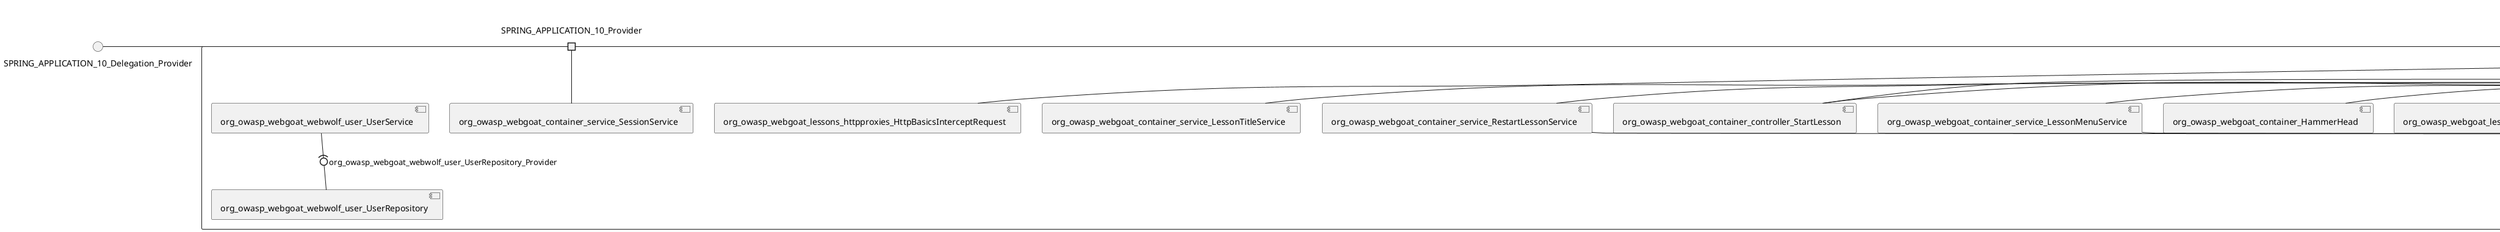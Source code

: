 @startuml
skinparam fixCircleLabelOverlapping true
skinparam componentStyle uml2
() SPRING_APPLICATION_10_Delegation_Provider
() SPRING_APPLICATION_11_Delegation_Provider
() SPRING_APPLICATION_12_Delegation_Provider
() SPRING_APPLICATION_13_Delegation_Provider
() SPRING_APPLICATION_14_Delegation_Provider
() SPRING_APPLICATION_15_Delegation_Provider
() SPRING_APPLICATION_16_Delegation_Provider
() SPRING_APPLICATION_2_Delegation_Provider
() SPRING_APPLICATION_3_Delegation_Provider
() SPRING_APPLICATION_4_Delegation_Provider
() SPRING_APPLICATION_5_Delegation_Provider
() SPRING_APPLICATION_6_Delegation_Provider
() SPRING_APPLICATION_7_Delegation_Provider
() SPRING_APPLICATION_8_Delegation_Provider
() SPRING_APPLICATION_9_Delegation_Provider
() SPRING_APPLICATION_BypassRestrictions_FieldRestrictions_POST_Delegation_Provider
() SPRING_APPLICATION_BypassRestrictions_frontendValidation_POST_Delegation_Provider
() SPRING_APPLICATION_ChromeDevTools_dummy_POST_Delegation_Provider
() SPRING_APPLICATION_ChromeDevTools_network_POST_Delegation_Provider
() SPRING_APPLICATION_CrossSiteScriptingStored_stored_xss_POST_Delegation_Provider
() SPRING_APPLICATION_CrossSiteScriptingStored_stored_xss_follow_up_POST_Delegation_Provider
() SPRING_APPLICATION_CrossSiteScripting_attack1_POST_Delegation_Provider
() SPRING_APPLICATION_CrossSiteScripting_attack3_POST_Delegation_Provider
() SPRING_APPLICATION_CrossSiteScripting_attack4_POST_Delegation_Provider
() SPRING_APPLICATION_CrossSiteScripting_attack5a_GET_Delegation_Provider
() SPRING_APPLICATION_CrossSiteScripting_attack6a_POST_Delegation_Provider
() SPRING_APPLICATION_CrossSiteScripting_dom_follow_up_POST_Delegation_Provider
() SPRING_APPLICATION_CrossSiteScripting_phone_home_xss_POST_Delegation_Provider
() SPRING_APPLICATION_CrossSiteScripting_quiz_GET_POST_Delegation_Provider
() SPRING_APPLICATION_Delegation_Provider
() SPRING_APPLICATION_GET_10_Delegation_Provider
() SPRING_APPLICATION_GET_11_Delegation_Provider
() SPRING_APPLICATION_GET_2_Delegation_Provider
() SPRING_APPLICATION_GET_3_Delegation_Provider
() SPRING_APPLICATION_GET_4_Delegation_Provider
() SPRING_APPLICATION_GET_5_Delegation_Provider
() SPRING_APPLICATION_GET_6_Delegation_Provider
() SPRING_APPLICATION_GET_7_Delegation_Provider
() SPRING_APPLICATION_GET_8_Delegation_Provider
() SPRING_APPLICATION_GET_9_Delegation_Provider
() SPRING_APPLICATION_GET_Delegation_Provider
() SPRING_APPLICATION_HtmlTampering_task_POST_Delegation_Provider
() SPRING_APPLICATION_HttpBasics_attack1_POST_Delegation_Provider
() SPRING_APPLICATION_HttpBasics_attack2_POST_Delegation_Provider
() SPRING_APPLICATION_IDOR_diff_attributes_POST_Delegation_Provider
() SPRING_APPLICATION_IDOR_login_POST_Delegation_Provider
() SPRING_APPLICATION_IDOR_profile_alt_path_POST_Delegation_Provider
() SPRING_APPLICATION_InsecureDeserialization_task_POST_Delegation_Provider
() SPRING_APPLICATION_InsecureLogin_Delegation_Provider
() SPRING_APPLICATION_JWT_decode_POST_Delegation_Provider
() SPRING_APPLICATION_JWT_jku_Delegation_Provider
() SPRING_APPLICATION_JWT_kid_Delegation_Provider
() SPRING_APPLICATION_JWT_quiz_GET_POST_Delegation_Provider
() SPRING_APPLICATION_JWT_refresh_Delegation_Provider
() SPRING_APPLICATION_JWT_secret_POST_Delegation_Provider
() SPRING_APPLICATION_JWT_votings_Delegation_Provider
() SPRING_APPLICATION_LogSpoofing_log_bleeding_POST_Delegation_Provider
() SPRING_APPLICATION_LogSpoofing_log_spoofing_POST_Delegation_Provider
() SPRING_APPLICATION_POST_10_Delegation_Provider
() SPRING_APPLICATION_POST_11_Delegation_Provider
() SPRING_APPLICATION_POST_12_Delegation_Provider
() SPRING_APPLICATION_POST_13_Delegation_Provider
() SPRING_APPLICATION_POST_14_Delegation_Provider
() SPRING_APPLICATION_POST_15_Delegation_Provider
() SPRING_APPLICATION_POST_16_Delegation_Provider
() SPRING_APPLICATION_POST_17_Delegation_Provider
() SPRING_APPLICATION_POST_18_Delegation_Provider
() SPRING_APPLICATION_POST_2_Delegation_Provider
() SPRING_APPLICATION_POST_3_Delegation_Provider
() SPRING_APPLICATION_POST_4_Delegation_Provider
() SPRING_APPLICATION_POST_5_Delegation_Provider
() SPRING_APPLICATION_POST_6_Delegation_Provider
() SPRING_APPLICATION_POST_7_Delegation_Provider
() SPRING_APPLICATION_POST_8_Delegation_Provider
() SPRING_APPLICATION_POST_9_Delegation_Provider
() SPRING_APPLICATION_POST_Delegation_Provider
() SPRING_APPLICATION_PUT_Delegation_Provider
() SPRING_APPLICATION_PasswordReset_ForgotPassword_create_password_reset_link_POST_Delegation_Provider
() SPRING_APPLICATION_PasswordReset_SecurityQuestions_POST_Delegation_Provider
() SPRING_APPLICATION_PasswordReset_reset_Delegation_Provider
() SPRING_APPLICATION_PasswordReset_simple_mail_reset_POST_Delegation_Provider
() SPRING_APPLICATION_PathTraversal_profile_picture_GET_Delegation_Provider
() SPRING_APPLICATION_PathTraversal_profile_picture_fix_GET_Delegation_Provider
() SPRING_APPLICATION_PathTraversal_profile_upload_POST_Delegation_Provider
() SPRING_APPLICATION_PathTraversal_profile_upload_fix_POST_Delegation_Provider
() SPRING_APPLICATION_PathTraversal_profile_upload_remove_user_input_POST_Delegation_Provider
() SPRING_APPLICATION_PathTraversal_random_POST_Delegation_Provider
() SPRING_APPLICATION_PathTraversal_random_picture_GET_Delegation_Provider
() SPRING_APPLICATION_PathTraversal_zip_slip_Delegation_Provider
() SPRING_APPLICATION_SSRF_task1_POST_Delegation_Provider
() SPRING_APPLICATION_SSRF_task2_POST_Delegation_Provider
() SPRING_APPLICATION_SecurePasswords_assignment_POST_Delegation_Provider
() SPRING_APPLICATION_SqlInjectionAdvanced_attack6a_POST_Delegation_Provider
() SPRING_APPLICATION_SqlInjectionAdvanced_attack6b_POST_Delegation_Provider
() SPRING_APPLICATION_SqlInjectionAdvanced_challenge_Login_POST_Delegation_Provider
() SPRING_APPLICATION_SqlInjectionAdvanced_challenge_PUT_Delegation_Provider
() SPRING_APPLICATION_SqlInjectionAdvanced_quiz_GET_POST_Delegation_Provider
() SPRING_APPLICATION_SqlInjectionMitigations_attack10a_POST_Delegation_Provider
() SPRING_APPLICATION_SqlInjectionMitigations_attack10b_POST_Delegation_Provider
() SPRING_APPLICATION_SqlInjectionMitigations_attack12a_POST_Delegation_Provider
() SPRING_APPLICATION_SqlInjectionMitigations_servers_GET_Delegation_Provider
() SPRING_APPLICATION_SqlInjection_assignment5a_POST_Delegation_Provider
() SPRING_APPLICATION_SqlInjection_assignment5b_POST_Delegation_Provider
() SPRING_APPLICATION_SqlInjection_attack10_POST_Delegation_Provider
() SPRING_APPLICATION_SqlInjection_attack2_POST_Delegation_Provider
() SPRING_APPLICATION_SqlInjection_attack3_POST_Delegation_Provider
() SPRING_APPLICATION_SqlInjection_attack4_POST_Delegation_Provider
() SPRING_APPLICATION_SqlInjection_attack5_POST_Delegation_Provider
() SPRING_APPLICATION_SqlInjection_attack8_POST_Delegation_Provider
() SPRING_APPLICATION_SqlInjection_attack9_POST_Delegation_Provider
() SPRING_APPLICATION_SqlOnlyInputValidationOnKeywords_attack_POST_Delegation_Provider
() SPRING_APPLICATION_SqlOnlyInputValidation_attack_POST_Delegation_Provider
() SPRING_APPLICATION_VulnerableComponents_attack1_POST_Delegation_Provider
() SPRING_APPLICATION_WebWolf_GET_Delegation_Provider
() SPRING_APPLICATION_WebWolf_landing_Delegation_Provider
() SPRING_APPLICATION_WebWolf_mail_Delegation_Provider
() SPRING_APPLICATION_challenge_1_POST_Delegation_Provider
() SPRING_APPLICATION_challenge_5_POST_Delegation_Provider
() SPRING_APPLICATION_challenge_7_Delegation_Provider
() SPRING_APPLICATION_challenge_8_Delegation_Provider
() SPRING_APPLICATION_challenge_logo_Delegation_Provider
() SPRING_APPLICATION_cia_quiz_GET_POST_Delegation_Provider
() SPRING_APPLICATION_clientSideFiltering_attack1_POST_Delegation_Provider
() SPRING_APPLICATION_clientSideFiltering_challenge_store_coupons_GET_Delegation_Provider
() SPRING_APPLICATION_clientSideFiltering_getItForFree_POST_Delegation_Provider
() SPRING_APPLICATION_clientSideFiltering_salaries_GET_Delegation_Provider
() SPRING_APPLICATION_crypto_encoding_basic_auth_POST_Delegation_Provider
() SPRING_APPLICATION_crypto_encoding_xor_POST_Delegation_Provider
() SPRING_APPLICATION_crypto_hashing_POST_Delegation_Provider
() SPRING_APPLICATION_crypto_secure_defaults_POST_Delegation_Provider
() SPRING_APPLICATION_crypto_signing_verify_POST_Delegation_Provider
() SPRING_APPLICATION_csrf_feedback_message_POST_Delegation_Provider
() SPRING_APPLICATION_csrf_review_POST_Delegation_Provider
() SPRING_APPLICATION_files_GET_Delegation_Provider
() SPRING_APPLICATION_fileupload_POST_Delegation_Provider
() SPRING_APPLICATION_jwt_Delegation_Provider
() SPRING_APPLICATION_landing_Delegation_Provider
() SPRING_APPLICATION_lesson_template_Delegation_Provider
() SPRING_APPLICATION_login_oauth_mvc_GET_Delegation_Provider
() SPRING_APPLICATION_mail_DELETE_GET_POST_Delegation_Provider
() SPRING_APPLICATION_register_mvc_POST_Delegation_Provider
() SPRING_APPLICATION_registration_GET_Delegation_Provider
() SPRING_APPLICATION_requests_GET_Delegation_Provider
() SPRING_APPLICATION_scoreboard_data_GET_Delegation_Provider
() SPRING_APPLICATION_server_directory_GET_Delegation_Provider
() SPRING_APPLICATION_service_debug_labels_mvc_Delegation_Provider
() SPRING_APPLICATION_service_lessonoverview_mvc_Delegation_Provider
() SPRING_APPLICATION_xxe_comments_GET_Delegation_Provider
rectangle System {
[org_owasp_webgoat_container_HammerHead] [[webgoat-webgoat.repository#_yoIWWieYEe-1oLAyRNp1sA]]
[org_owasp_webgoat_container_WebWolfRedirect] [[webgoat-webgoat.repository#_yoIWWieYEe-1oLAyRNp1sA]]
[org_owasp_webgoat_container_controller_StartLesson] [[webgoat-webgoat.repository#_yoIWWieYEe-1oLAyRNp1sA]]
[org_owasp_webgoat_container_controller_Welcome] [[webgoat-webgoat.repository#_yoIWWieYEe-1oLAyRNp1sA]]
[org_owasp_webgoat_container_i18n_PluginMessages_Provider] [[webgoat-webgoat.repository#_yoIWWieYEe-1oLAyRNp1sA]]
[org_owasp_webgoat_container_service_EnvironmentService] [[webgoat-webgoat.repository#_yoIWWieYEe-1oLAyRNp1sA]]
[org_owasp_webgoat_container_service_HintService] [[webgoat-webgoat.repository#_yoIWWieYEe-1oLAyRNp1sA]]
[org_owasp_webgoat_container_service_LabelDebugService] [[webgoat-webgoat.repository#_yoIWWieYEe-1oLAyRNp1sA]]
[org_owasp_webgoat_container_service_LabelService] [[webgoat-webgoat.repository#_yoIWWieYEe-1oLAyRNp1sA]]
[org_owasp_webgoat_container_service_LessonInfoService] [[webgoat-webgoat.repository#_yoIWWieYEe-1oLAyRNp1sA]]
[org_owasp_webgoat_container_service_LessonMenuService] [[webgoat-webgoat.repository#_yoIWWieYEe-1oLAyRNp1sA]]
[org_owasp_webgoat_container_service_LessonProgressService] [[webgoat-webgoat.repository#_yoIWWieYEe-1oLAyRNp1sA]]
[org_owasp_webgoat_container_service_LessonTitleService] [[webgoat-webgoat.repository#_yoIWWieYEe-1oLAyRNp1sA]]
[org_owasp_webgoat_container_service_ReportCardService] [[webgoat-webgoat.repository#_yoIWWieYEe-1oLAyRNp1sA]]
[org_owasp_webgoat_container_service_RestartLessonService] [[webgoat-webgoat.repository#_yoIWWieYEe-1oLAyRNp1sA]]
[org_owasp_webgoat_container_service_SessionService] [[webgoat-webgoat.repository#_yoIWWieYEe-1oLAyRNp1sA]]
[org_owasp_webgoat_container_session_UserSessionData_Provider] [[webgoat-webgoat.repository#_yoIWWieYEe-1oLAyRNp1sA]]
[org_owasp_webgoat_container_session_WebSession_Provider] [[webgoat-webgoat.repository#_yoIWWieYEe-1oLAyRNp1sA]]
[org_owasp_webgoat_container_users_RegistrationController] [[webgoat-webgoat.repository#_yoIWWieYEe-1oLAyRNp1sA]]
[org_owasp_webgoat_container_users_Scoreboard] [[webgoat-webgoat.repository#_yoIWWieYEe-1oLAyRNp1sA]]
[org_owasp_webgoat_container_users_UserRepository] [[webgoat-webgoat.repository#_yoIWWieYEe-1oLAyRNp1sA]]
[org_owasp_webgoat_container_users_UserService] [[webgoat-webgoat.repository#_yoIWWieYEe-1oLAyRNp1sA]]
[org_owasp_webgoat_container_users_UserTrackerRepository] [[webgoat-webgoat.repository#_yoIWWieYEe-1oLAyRNp1sA]]
[org_owasp_webgoat_lessons_authbypass_VerifyAccount] [[webgoat-webgoat.repository#_yoIWWieYEe-1oLAyRNp1sA]]
[org_owasp_webgoat_lessons_bypassrestrictions_BypassRestrictionsFieldRestrictions] [[webgoat-webgoat.repository#_yoIWWieYEe-1oLAyRNp1sA]]
[org_owasp_webgoat_lessons_bypassrestrictions_BypassRestrictionsFrontendValidation] [[webgoat-webgoat.repository#_yoIWWieYEe-1oLAyRNp1sA]]
[org_owasp_webgoat_lessons_challenges_FlagController] [[webgoat-webgoat.repository#_yoIWWieYEe-1oLAyRNp1sA]]
[org_owasp_webgoat_lessons_challenges_challenge1_Assignment1] [[webgoat-webgoat.repository#_yoIWWieYEe-1oLAyRNp1sA]]
[org_owasp_webgoat_lessons_challenges_challenge1_ImageServlet] [[webgoat-webgoat.repository#_yoIWWieYEe-1oLAyRNp1sA]]
[org_owasp_webgoat_lessons_challenges_challenge5_Assignment5] [[webgoat-webgoat.repository#_yoIWWieYEe-1oLAyRNp1sA]]
[org_owasp_webgoat_lessons_challenges_challenge7_Assignment7] [[webgoat-webgoat.repository#_yoIWWieYEe-1oLAyRNp1sA]]
[org_owasp_webgoat_lessons_challenges_challenge8_Assignment8] [[webgoat-webgoat.repository#_yoIWWieYEe-1oLAyRNp1sA]]
[org_owasp_webgoat_lessons_chromedevtools_NetworkDummy] [[webgoat-webgoat.repository#_yoIWWieYEe-1oLAyRNp1sA]]
[org_owasp_webgoat_lessons_chromedevtools_NetworkLesson] [[webgoat-webgoat.repository#_yoIWWieYEe-1oLAyRNp1sA]]
[org_owasp_webgoat_lessons_cia_CIAQuiz] [[webgoat-webgoat.repository#_yoIWWieYEe-1oLAyRNp1sA]]
[org_owasp_webgoat_lessons_clientsidefiltering_ClientSideFilteringAssignment] [[webgoat-webgoat.repository#_yoIWWieYEe-1oLAyRNp1sA]]
[org_owasp_webgoat_lessons_clientsidefiltering_ClientSideFilteringFreeAssignment] [[webgoat-webgoat.repository#_yoIWWieYEe-1oLAyRNp1sA]]
[org_owasp_webgoat_lessons_clientsidefiltering_Salaries] [[webgoat-webgoat.repository#_yoIWWieYEe-1oLAyRNp1sA]]
[org_owasp_webgoat_lessons_clientsidefiltering_ShopEndpoint] [[webgoat-webgoat.repository#_yoIWWieYEe-1oLAyRNp1sA]]
[org_owasp_webgoat_lessons_cryptography_EncodingAssignment] [[webgoat-webgoat.repository#_yoIWWieYEe-1oLAyRNp1sA]]
[org_owasp_webgoat_lessons_cryptography_HashingAssignment] [[webgoat-webgoat.repository#_yoIWWieYEe-1oLAyRNp1sA]]
[org_owasp_webgoat_lessons_cryptography_SecureDefaultsAssignment] [[webgoat-webgoat.repository#_yoIWWieYEe-1oLAyRNp1sA]]
[org_owasp_webgoat_lessons_cryptography_SigningAssignment] [[webgoat-webgoat.repository#_yoIWWieYEe-1oLAyRNp1sA]]
[org_owasp_webgoat_lessons_cryptography_XOREncodingAssignment] [[webgoat-webgoat.repository#_yoIWWieYEe-1oLAyRNp1sA]]
[org_owasp_webgoat_lessons_csrf_CSRFConfirmFlag1] [[webgoat-webgoat.repository#_yoIWWieYEe-1oLAyRNp1sA]]
[org_owasp_webgoat_lessons_csrf_CSRFFeedback] [[webgoat-webgoat.repository#_yoIWWieYEe-1oLAyRNp1sA]]
[org_owasp_webgoat_lessons_csrf_CSRFGetFlag] [[webgoat-webgoat.repository#_yoIWWieYEe-1oLAyRNp1sA]]
[org_owasp_webgoat_lessons_csrf_CSRFLogin] [[webgoat-webgoat.repository#_yoIWWieYEe-1oLAyRNp1sA]]
[org_owasp_webgoat_lessons_csrf_ForgedReviews] [[webgoat-webgoat.repository#_yoIWWieYEe-1oLAyRNp1sA]]
[org_owasp_webgoat_lessons_csrf_ObjectMapper_Provider] [[webgoat-webgoat.repository#_yoIWWieYEe-1oLAyRNp1sA]]
[org_owasp_webgoat_lessons_deserialization_InsecureDeserializationTask] [[webgoat-webgoat.repository#_yoIWWieYEe-1oLAyRNp1sA]]
[org_owasp_webgoat_lessons_hijacksession_HijackSessionAssignment] [[webgoat-webgoat.repository#_yoIWWieYEe-1oLAyRNp1sA]]
[org_owasp_webgoat_lessons_hijacksession_cas_HijackSessionAuthenticationProvider] [[webgoat-webgoat.repository#_yoIWWieYEe-1oLAyRNp1sA]]
[org_owasp_webgoat_lessons_htmltampering_HtmlTamperingTask] [[webgoat-webgoat.repository#_yoIWWieYEe-1oLAyRNp1sA]]
[org_owasp_webgoat_lessons_httpbasics_HttpBasicsLesson] [[webgoat-webgoat.repository#_yoIWWieYEe-1oLAyRNp1sA]]
[org_owasp_webgoat_lessons_httpbasics_HttpBasicsQuiz] [[webgoat-webgoat.repository#_yoIWWieYEe-1oLAyRNp1sA]]
[org_owasp_webgoat_lessons_httpproxies_HttpBasicsInterceptRequest] [[webgoat-webgoat.repository#_yoIWWieYEe-1oLAyRNp1sA]]
[org_owasp_webgoat_lessons_idor_IDORDiffAttributes] [[webgoat-webgoat.repository#_yoIWWieYEe-1oLAyRNp1sA]]
[org_owasp_webgoat_lessons_idor_IDOREditOtherProfile] [[webgoat-webgoat.repository#_yoIWWieYEe-1oLAyRNp1sA]]
[org_owasp_webgoat_lessons_idor_IDORLogin] [[webgoat-webgoat.repository#_yoIWWieYEe-1oLAyRNp1sA]]
[org_owasp_webgoat_lessons_idor_IDORViewOtherProfile] [[webgoat-webgoat.repository#_yoIWWieYEe-1oLAyRNp1sA]]
[org_owasp_webgoat_lessons_idor_IDORViewOwnProfile] [[webgoat-webgoat.repository#_yoIWWieYEe-1oLAyRNp1sA]]
[org_owasp_webgoat_lessons_idor_IDORViewOwnProfileAltUrl] [[webgoat-webgoat.repository#_yoIWWieYEe-1oLAyRNp1sA]]
[org_owasp_webgoat_lessons_insecurelogin_InsecureLoginTask] [[webgoat-webgoat.repository#_yoIWWieYEe-1oLAyRNp1sA]]
[org_owasp_webgoat_lessons_jwt_JWTDecodeEndpoint] [[webgoat-webgoat.repository#_yoIWWieYEe-1oLAyRNp1sA]]
[org_owasp_webgoat_lessons_jwt_JWTQuiz] [[webgoat-webgoat.repository#_yoIWWieYEe-1oLAyRNp1sA]]
[org_owasp_webgoat_lessons_jwt_JWTRefreshEndpoint] [[webgoat-webgoat.repository#_yoIWWieYEe-1oLAyRNp1sA]]
[org_owasp_webgoat_lessons_jwt_JWTSecretKeyEndpoint] [[webgoat-webgoat.repository#_yoIWWieYEe-1oLAyRNp1sA]]
[org_owasp_webgoat_lessons_jwt_JWTVotesEndpoint] [[webgoat-webgoat.repository#_yoIWWieYEe-1oLAyRNp1sA]]
[org_owasp_webgoat_lessons_jwt_claimmisuse_JWTHeaderJKUEndpoint] [[webgoat-webgoat.repository#_yoIWWieYEe-1oLAyRNp1sA]]
[org_owasp_webgoat_lessons_jwt_claimmisuse_JWTHeaderKIDEndpoint] [[webgoat-webgoat.repository#_yoIWWieYEe-1oLAyRNp1sA]]
[org_owasp_webgoat_lessons_lessontemplate_SampleAttack] [[webgoat-webgoat.repository#_yoIWWieYEe-1oLAyRNp1sA]]
[org_owasp_webgoat_lessons_logging_LogBleedingTask] [[webgoat-webgoat.repository#_yoIWWieYEe-1oLAyRNp1sA]]
[org_owasp_webgoat_lessons_logging_LogSpoofingTask] [[webgoat-webgoat.repository#_yoIWWieYEe-1oLAyRNp1sA]]
[org_owasp_webgoat_lessons_missingac_MissingFunctionACHiddenMenus] [[webgoat-webgoat.repository#_yoIWWieYEe-1oLAyRNp1sA]]
[org_owasp_webgoat_lessons_missingac_MissingFunctionACUsers] [[webgoat-webgoat.repository#_yoIWWieYEe-1oLAyRNp1sA]]
[org_owasp_webgoat_lessons_missingac_MissingFunctionACYourHash] [[webgoat-webgoat.repository#_yoIWWieYEe-1oLAyRNp1sA]]
[org_owasp_webgoat_lessons_missingac_MissingFunctionACYourHashAdmin] [[webgoat-webgoat.repository#_yoIWWieYEe-1oLAyRNp1sA]]
[org_owasp_webgoat_lessons_passwordreset_QuestionsAssignment] [[webgoat-webgoat.repository#_yoIWWieYEe-1oLAyRNp1sA]]
[org_owasp_webgoat_lessons_passwordreset_ResetLinkAssignment] [[webgoat-webgoat.repository#_yoIWWieYEe-1oLAyRNp1sA]]
[org_owasp_webgoat_lessons_passwordreset_ResetLinkAssignmentForgotPassword] [[webgoat-webgoat.repository#_yoIWWieYEe-1oLAyRNp1sA]]
[org_owasp_webgoat_lessons_passwordreset_SecurityQuestionAssignment] [[webgoat-webgoat.repository#_yoIWWieYEe-1oLAyRNp1sA]]
[org_owasp_webgoat_lessons_passwordreset_SimpleMailAssignment] [[webgoat-webgoat.repository#_yoIWWieYEe-1oLAyRNp1sA]]
[org_owasp_webgoat_lessons_passwordreset_TriedQuestions] [[webgoat-webgoat.repository#_yoIWWieYEe-1oLAyRNp1sA]]
[org_owasp_webgoat_lessons_pathtraversal_ProfileUpload] [[webgoat-webgoat.repository#_yoIWWieYEe-1oLAyRNp1sA]]
[org_owasp_webgoat_lessons_pathtraversal_ProfileUploadFix] [[webgoat-webgoat.repository#_yoIWWieYEe-1oLAyRNp1sA]]
[org_owasp_webgoat_lessons_pathtraversal_ProfileUploadRemoveUserInput] [[webgoat-webgoat.repository#_yoIWWieYEe-1oLAyRNp1sA]]
[org_owasp_webgoat_lessons_pathtraversal_ProfileUploadRetrieval] [[webgoat-webgoat.repository#_yoIWWieYEe-1oLAyRNp1sA]]
[org_owasp_webgoat_lessons_pathtraversal_ProfileZipSlip] [[webgoat-webgoat.repository#_yoIWWieYEe-1oLAyRNp1sA]]
[org_owasp_webgoat_lessons_securepasswords_SecurePasswordsAssignment] [[webgoat-webgoat.repository#_yoIWWieYEe-1oLAyRNp1sA]]
[org_owasp_webgoat_lessons_spoofcookie_SpoofCookieAssignment] [[webgoat-webgoat.repository#_yoIWWieYEe-1oLAyRNp1sA]]
[org_owasp_webgoat_lessons_sqlinjection_advanced_SqlInjectionChallenge] [[webgoat-webgoat.repository#_yoIWWieYEe-1oLAyRNp1sA]]
[org_owasp_webgoat_lessons_sqlinjection_advanced_SqlInjectionChallengeLogin] [[webgoat-webgoat.repository#_yoIWWieYEe-1oLAyRNp1sA]]
[org_owasp_webgoat_lessons_sqlinjection_advanced_SqlInjectionLesson6a] [[webgoat-webgoat.repository#_yoIWWieYEe-1oLAyRNp1sA]]
[org_owasp_webgoat_lessons_sqlinjection_advanced_SqlInjectionLesson6b] [[webgoat-webgoat.repository#_yoIWWieYEe-1oLAyRNp1sA]]
[org_owasp_webgoat_lessons_sqlinjection_advanced_SqlInjectionQuiz] [[webgoat-webgoat.repository#_yoIWWieYEe-1oLAyRNp1sA]]
[org_owasp_webgoat_lessons_sqlinjection_introduction_SqlInjectionLesson10] [[webgoat-webgoat.repository#_yoIWWieYEe-1oLAyRNp1sA]]
[org_owasp_webgoat_lessons_sqlinjection_introduction_SqlInjectionLesson2] [[webgoat-webgoat.repository#_yoIWWieYEe-1oLAyRNp1sA]]
[org_owasp_webgoat_lessons_sqlinjection_introduction_SqlInjectionLesson3] [[webgoat-webgoat.repository#_yoIWWieYEe-1oLAyRNp1sA]]
[org_owasp_webgoat_lessons_sqlinjection_introduction_SqlInjectionLesson4] [[webgoat-webgoat.repository#_yoIWWieYEe-1oLAyRNp1sA]]
[org_owasp_webgoat_lessons_sqlinjection_introduction_SqlInjectionLesson5] [[webgoat-webgoat.repository#_yoIWWieYEe-1oLAyRNp1sA]]
[org_owasp_webgoat_lessons_sqlinjection_introduction_SqlInjectionLesson5a] [[webgoat-webgoat.repository#_yoIWWieYEe-1oLAyRNp1sA]]
[org_owasp_webgoat_lessons_sqlinjection_introduction_SqlInjectionLesson5b] [[webgoat-webgoat.repository#_yoIWWieYEe-1oLAyRNp1sA]]
[org_owasp_webgoat_lessons_sqlinjection_introduction_SqlInjectionLesson8] [[webgoat-webgoat.repository#_yoIWWieYEe-1oLAyRNp1sA]]
[org_owasp_webgoat_lessons_sqlinjection_introduction_SqlInjectionLesson9] [[webgoat-webgoat.repository#_yoIWWieYEe-1oLAyRNp1sA]]
[org_owasp_webgoat_lessons_sqlinjection_mitigation_Servers] [[webgoat-webgoat.repository#_yoIWWieYEe-1oLAyRNp1sA]]
[org_owasp_webgoat_lessons_sqlinjection_mitigation_SqlInjectionLesson10a] [[webgoat-webgoat.repository#_yoIWWieYEe-1oLAyRNp1sA]]
[org_owasp_webgoat_lessons_sqlinjection_mitigation_SqlInjectionLesson10b] [[webgoat-webgoat.repository#_yoIWWieYEe-1oLAyRNp1sA]]
[org_owasp_webgoat_lessons_sqlinjection_mitigation_SqlInjectionLesson13] [[webgoat-webgoat.repository#_yoIWWieYEe-1oLAyRNp1sA]]
[org_owasp_webgoat_lessons_sqlinjection_mitigation_SqlOnlyInputValidation] [[webgoat-webgoat.repository#_yoIWWieYEe-1oLAyRNp1sA]]
[org_owasp_webgoat_lessons_sqlinjection_mitigation_SqlOnlyInputValidationOnKeywords] [[webgoat-webgoat.repository#_yoIWWieYEe-1oLAyRNp1sA]]
[org_owasp_webgoat_lessons_ssrf_SSRFTask1] [[webgoat-webgoat.repository#_yoIWWieYEe-1oLAyRNp1sA]]
[org_owasp_webgoat_lessons_ssrf_SSRFTask2] [[webgoat-webgoat.repository#_yoIWWieYEe-1oLAyRNp1sA]]
[org_owasp_webgoat_lessons_vulnerablecomponents_VulnerableComponentsLesson] [[webgoat-webgoat.repository#_yoIWWieYEe-1oLAyRNp1sA]]
[org_owasp_webgoat_lessons_webwolfintroduction_LandingAssignment] [[webgoat-webgoat.repository#_yoIWWieYEe-1oLAyRNp1sA]]
[org_owasp_webgoat_lessons_webwolfintroduction_MailAssignment] [[webgoat-webgoat.repository#_yoIWWieYEe-1oLAyRNp1sA]]
[org_owasp_webgoat_lessons_xss_CrossSiteScriptingLesson1] [[webgoat-webgoat.repository#_yoIWWieYEe-1oLAyRNp1sA]]
[org_owasp_webgoat_lessons_xss_CrossSiteScriptingLesson3] [[webgoat-webgoat.repository#_yoIWWieYEe-1oLAyRNp1sA]]
[org_owasp_webgoat_lessons_xss_CrossSiteScriptingLesson4] [[webgoat-webgoat.repository#_yoIWWieYEe-1oLAyRNp1sA]]
[org_owasp_webgoat_lessons_xss_CrossSiteScriptingLesson5a] [[webgoat-webgoat.repository#_yoIWWieYEe-1oLAyRNp1sA]]
[org_owasp_webgoat_lessons_xss_CrossSiteScriptingLesson6a] [[webgoat-webgoat.repository#_yoIWWieYEe-1oLAyRNp1sA]]
[org_owasp_webgoat_lessons_xss_CrossSiteScriptingQuiz] [[webgoat-webgoat.repository#_yoIWWieYEe-1oLAyRNp1sA]]
[org_owasp_webgoat_lessons_xss_DOMCrossSiteScripting] [[webgoat-webgoat.repository#_yoIWWieYEe-1oLAyRNp1sA]]
[org_owasp_webgoat_lessons_xss_DOMCrossSiteScriptingVerifier] [[webgoat-webgoat.repository#_yoIWWieYEe-1oLAyRNp1sA]]
[org_owasp_webgoat_lessons_xss_stored_StoredCrossSiteScriptingVerifier] [[webgoat-webgoat.repository#_yoIWWieYEe-1oLAyRNp1sA]]
[org_owasp_webgoat_lessons_xss_stored_StoredXssComments] [[webgoat-webgoat.repository#_yoIWWieYEe-1oLAyRNp1sA]]
[org_owasp_webgoat_lessons_xxe_BlindSendFileAssignment] [[webgoat-webgoat.repository#_yoIWWieYEe-1oLAyRNp1sA]]
[org_owasp_webgoat_lessons_xxe_CommentsCache] [[webgoat-webgoat.repository#_yoIWWieYEe-1oLAyRNp1sA]]
[org_owasp_webgoat_lessons_xxe_CommentsEndpoint] [[webgoat-webgoat.repository#_yoIWWieYEe-1oLAyRNp1sA]]
[org_owasp_webgoat_lessons_xxe_ContentTypeAssignment] [[webgoat-webgoat.repository#_yoIWWieYEe-1oLAyRNp1sA]]
[org_owasp_webgoat_lessons_xxe_SimpleXXE] [[webgoat-webgoat.repository#_yoIWWieYEe-1oLAyRNp1sA]]
[org_owasp_webgoat_webwolf_FileServer] [[webgoat-webgoat.repository#_yoIWWieYEe-1oLAyRNp1sA]]
[org_owasp_webgoat_webwolf_jwt_JWTController] [[webgoat-webgoat.repository#_yoIWWieYEe-1oLAyRNp1sA]]
[org_owasp_webgoat_webwolf_mailbox_MailboxController] [[webgoat-webgoat.repository#_yoIWWieYEe-1oLAyRNp1sA]]
[org_owasp_webgoat_webwolf_mailbox_MailboxRepository] [[webgoat-webgoat.repository#_yoIWWieYEe-1oLAyRNp1sA]]
[org_owasp_webgoat_webwolf_requests_LandingPage] [[webgoat-webgoat.repository#_yoIWWieYEe-1oLAyRNp1sA]]
[org_owasp_webgoat_webwolf_requests_Requests] [[webgoat-webgoat.repository#_yoIWWieYEe-1oLAyRNp1sA]]
[org_owasp_webgoat_webwolf_user_UserRepository] [[webgoat-webgoat.repository#_yoIWWieYEe-1oLAyRNp1sA]]
[org_owasp_webgoat_webwolf_user_UserService] [[webgoat-webgoat.repository#_yoIWWieYEe-1oLAyRNp1sA]]
port SPRING_APPLICATION_10_Provider
SPRING_APPLICATION_10_Delegation_Provider - SPRING_APPLICATION_10_Provider
SPRING_APPLICATION_10_Provider - [org_owasp_webgoat_container_service_SessionService]
port SPRING_APPLICATION_11_Provider
SPRING_APPLICATION_11_Delegation_Provider - SPRING_APPLICATION_11_Provider
SPRING_APPLICATION_11_Provider - [org_owasp_webgoat_lessons_xxe_SimpleXXE]
port SPRING_APPLICATION_12_Provider
SPRING_APPLICATION_12_Delegation_Provider - SPRING_APPLICATION_12_Provider
SPRING_APPLICATION_12_Provider - [org_owasp_webgoat_container_controller_StartLesson]
port SPRING_APPLICATION_13_Provider
SPRING_APPLICATION_13_Delegation_Provider - SPRING_APPLICATION_13_Provider
SPRING_APPLICATION_13_Provider - [org_owasp_webgoat_lessons_jwt_JWTSecretKeyEndpoint]
port SPRING_APPLICATION_14_Provider
SPRING_APPLICATION_14_Delegation_Provider - SPRING_APPLICATION_14_Provider
SPRING_APPLICATION_14_Provider - [org_owasp_webgoat_lessons_cryptography_HashingAssignment]
port SPRING_APPLICATION_15_Provider
SPRING_APPLICATION_15_Delegation_Provider - SPRING_APPLICATION_15_Provider
SPRING_APPLICATION_15_Provider - [org_owasp_webgoat_lessons_httpproxies_HttpBasicsInterceptRequest]
port SPRING_APPLICATION_16_Provider
SPRING_APPLICATION_16_Delegation_Provider - SPRING_APPLICATION_16_Provider
SPRING_APPLICATION_16_Provider - [org_owasp_webgoat_container_service_LessonTitleService]
port SPRING_APPLICATION_2_Provider
SPRING_APPLICATION_2_Delegation_Provider - SPRING_APPLICATION_2_Provider
SPRING_APPLICATION_2_Provider - [org_owasp_webgoat_container_service_RestartLessonService]
port SPRING_APPLICATION_3_Provider
SPRING_APPLICATION_3_Delegation_Provider - SPRING_APPLICATION_3_Provider
SPRING_APPLICATION_3_Provider - [org_owasp_webgoat_container_service_LessonMenuService]
port SPRING_APPLICATION_4_Provider
SPRING_APPLICATION_4_Delegation_Provider - SPRING_APPLICATION_4_Provider
SPRING_APPLICATION_4_Provider - [org_owasp_webgoat_container_service_LabelDebugService]
port SPRING_APPLICATION_5_Provider
SPRING_APPLICATION_5_Delegation_Provider - SPRING_APPLICATION_5_Provider
SPRING_APPLICATION_5_Provider - [org_owasp_webgoat_container_HammerHead]
port SPRING_APPLICATION_6_Provider
SPRING_APPLICATION_6_Delegation_Provider - SPRING_APPLICATION_6_Provider
SPRING_APPLICATION_6_Provider - [org_owasp_webgoat_lessons_cryptography_SigningAssignment]
port SPRING_APPLICATION_7_Provider
SPRING_APPLICATION_7_Delegation_Provider - SPRING_APPLICATION_7_Provider
SPRING_APPLICATION_7_Provider - [org_owasp_webgoat_lessons_cryptography_HashingAssignment]
port SPRING_APPLICATION_8_Provider
SPRING_APPLICATION_8_Delegation_Provider - SPRING_APPLICATION_8_Provider
SPRING_APPLICATION_8_Provider - [org_owasp_webgoat_container_controller_StartLesson]
port SPRING_APPLICATION_9_Provider
SPRING_APPLICATION_9_Delegation_Provider - SPRING_APPLICATION_9_Provider
SPRING_APPLICATION_9_Provider - [org_owasp_webgoat_webwolf_FileServer]
port SPRING_APPLICATION_BypassRestrictions_FieldRestrictions_POST_Provider
SPRING_APPLICATION_BypassRestrictions_FieldRestrictions_POST_Delegation_Provider - SPRING_APPLICATION_BypassRestrictions_FieldRestrictions_POST_Provider
SPRING_APPLICATION_BypassRestrictions_FieldRestrictions_POST_Provider - [org_owasp_webgoat_lessons_bypassrestrictions_BypassRestrictionsFieldRestrictions]
port SPRING_APPLICATION_BypassRestrictions_frontendValidation_POST_Provider
SPRING_APPLICATION_BypassRestrictions_frontendValidation_POST_Delegation_Provider - SPRING_APPLICATION_BypassRestrictions_frontendValidation_POST_Provider
SPRING_APPLICATION_BypassRestrictions_frontendValidation_POST_Provider - [org_owasp_webgoat_lessons_bypassrestrictions_BypassRestrictionsFrontendValidation]
port SPRING_APPLICATION_ChromeDevTools_dummy_POST_Provider
SPRING_APPLICATION_ChromeDevTools_dummy_POST_Delegation_Provider - SPRING_APPLICATION_ChromeDevTools_dummy_POST_Provider
SPRING_APPLICATION_ChromeDevTools_dummy_POST_Provider - [org_owasp_webgoat_lessons_chromedevtools_NetworkDummy]
port SPRING_APPLICATION_ChromeDevTools_network_POST_Provider
SPRING_APPLICATION_ChromeDevTools_network_POST_Delegation_Provider - SPRING_APPLICATION_ChromeDevTools_network_POST_Provider
SPRING_APPLICATION_ChromeDevTools_network_POST_Provider - [org_owasp_webgoat_lessons_chromedevtools_NetworkLesson]
port SPRING_APPLICATION_CrossSiteScriptingStored_stored_xss_POST_Provider
SPRING_APPLICATION_CrossSiteScriptingStored_stored_xss_POST_Delegation_Provider - SPRING_APPLICATION_CrossSiteScriptingStored_stored_xss_POST_Provider
SPRING_APPLICATION_CrossSiteScriptingStored_stored_xss_POST_Provider - [org_owasp_webgoat_lessons_xss_stored_StoredXssComments]
port SPRING_APPLICATION_CrossSiteScriptingStored_stored_xss_follow_up_POST_Provider
SPRING_APPLICATION_CrossSiteScriptingStored_stored_xss_follow_up_POST_Delegation_Provider - SPRING_APPLICATION_CrossSiteScriptingStored_stored_xss_follow_up_POST_Provider
SPRING_APPLICATION_CrossSiteScriptingStored_stored_xss_follow_up_POST_Provider - [org_owasp_webgoat_lessons_xss_stored_StoredCrossSiteScriptingVerifier]
port SPRING_APPLICATION_CrossSiteScripting_attack1_POST_Provider
SPRING_APPLICATION_CrossSiteScripting_attack1_POST_Delegation_Provider - SPRING_APPLICATION_CrossSiteScripting_attack1_POST_Provider
SPRING_APPLICATION_CrossSiteScripting_attack1_POST_Provider - [org_owasp_webgoat_lessons_xss_CrossSiteScriptingLesson1]
port SPRING_APPLICATION_CrossSiteScripting_attack3_POST_Provider
SPRING_APPLICATION_CrossSiteScripting_attack3_POST_Delegation_Provider - SPRING_APPLICATION_CrossSiteScripting_attack3_POST_Provider
SPRING_APPLICATION_CrossSiteScripting_attack3_POST_Provider - [org_owasp_webgoat_lessons_xss_CrossSiteScriptingLesson3]
port SPRING_APPLICATION_CrossSiteScripting_attack4_POST_Provider
SPRING_APPLICATION_CrossSiteScripting_attack4_POST_Delegation_Provider - SPRING_APPLICATION_CrossSiteScripting_attack4_POST_Provider
SPRING_APPLICATION_CrossSiteScripting_attack4_POST_Provider - [org_owasp_webgoat_lessons_xss_CrossSiteScriptingLesson4]
port SPRING_APPLICATION_CrossSiteScripting_attack5a_GET_Provider
SPRING_APPLICATION_CrossSiteScripting_attack5a_GET_Delegation_Provider - SPRING_APPLICATION_CrossSiteScripting_attack5a_GET_Provider
SPRING_APPLICATION_CrossSiteScripting_attack5a_GET_Provider - [org_owasp_webgoat_lessons_xss_CrossSiteScriptingLesson5a]
port SPRING_APPLICATION_CrossSiteScripting_attack6a_POST_Provider
SPRING_APPLICATION_CrossSiteScripting_attack6a_POST_Delegation_Provider - SPRING_APPLICATION_CrossSiteScripting_attack6a_POST_Provider
SPRING_APPLICATION_CrossSiteScripting_attack6a_POST_Provider - [org_owasp_webgoat_lessons_xss_CrossSiteScriptingLesson6a]
port SPRING_APPLICATION_CrossSiteScripting_dom_follow_up_POST_Provider
SPRING_APPLICATION_CrossSiteScripting_dom_follow_up_POST_Delegation_Provider - SPRING_APPLICATION_CrossSiteScripting_dom_follow_up_POST_Provider
SPRING_APPLICATION_CrossSiteScripting_dom_follow_up_POST_Provider - [org_owasp_webgoat_lessons_xss_DOMCrossSiteScriptingVerifier]
port SPRING_APPLICATION_CrossSiteScripting_phone_home_xss_POST_Provider
SPRING_APPLICATION_CrossSiteScripting_phone_home_xss_POST_Delegation_Provider - SPRING_APPLICATION_CrossSiteScripting_phone_home_xss_POST_Provider
SPRING_APPLICATION_CrossSiteScripting_phone_home_xss_POST_Provider - [org_owasp_webgoat_lessons_xss_DOMCrossSiteScripting]
port SPRING_APPLICATION_CrossSiteScripting_quiz_GET_POST_Provider
SPRING_APPLICATION_CrossSiteScripting_quiz_GET_POST_Delegation_Provider - SPRING_APPLICATION_CrossSiteScripting_quiz_GET_POST_Provider
SPRING_APPLICATION_CrossSiteScripting_quiz_GET_POST_Provider - [org_owasp_webgoat_lessons_xss_CrossSiteScriptingQuiz]
port SPRING_APPLICATION_Provider
SPRING_APPLICATION_Delegation_Provider - SPRING_APPLICATION_Provider
SPRING_APPLICATION_Provider - [org_owasp_webgoat_container_service_LessonInfoService]
port SPRING_APPLICATION_GET_10_Provider
SPRING_APPLICATION_GET_10_Delegation_Provider - SPRING_APPLICATION_GET_10_Provider
SPRING_APPLICATION_GET_10_Provider - [org_owasp_webgoat_container_service_ReportCardService]
port SPRING_APPLICATION_GET_11_Provider
SPRING_APPLICATION_GET_11_Delegation_Provider - SPRING_APPLICATION_GET_11_Provider
SPRING_APPLICATION_GET_11_Provider - [org_owasp_webgoat_lessons_idor_IDORViewOtherProfile]
port SPRING_APPLICATION_GET_2_Provider
SPRING_APPLICATION_GET_2_Delegation_Provider - SPRING_APPLICATION_GET_2_Provider
SPRING_APPLICATION_GET_2_Provider - [org_owasp_webgoat_container_service_HintService]
port SPRING_APPLICATION_GET_3_Provider
SPRING_APPLICATION_GET_3_Delegation_Provider - SPRING_APPLICATION_GET_3_Provider
SPRING_APPLICATION_GET_3_Provider - [org_owasp_webgoat_container_controller_Welcome]
port SPRING_APPLICATION_GET_4_Provider
SPRING_APPLICATION_GET_4_Delegation_Provider - SPRING_APPLICATION_GET_4_Provider
SPRING_APPLICATION_GET_4_Provider - [org_owasp_webgoat_container_service_LabelService]
port SPRING_APPLICATION_GET_5_Provider
SPRING_APPLICATION_GET_5_Delegation_Provider - SPRING_APPLICATION_GET_5_Provider
SPRING_APPLICATION_GET_5_Provider - [org_owasp_webgoat_lessons_cryptography_EncodingAssignment]
port SPRING_APPLICATION_GET_6_Provider
SPRING_APPLICATION_GET_6_Delegation_Provider - SPRING_APPLICATION_GET_6_Provider
SPRING_APPLICATION_GET_6_Provider - [org_owasp_webgoat_lessons_idor_IDORViewOwnProfile]
port SPRING_APPLICATION_GET_7_Provider
SPRING_APPLICATION_GET_7_Delegation_Provider - SPRING_APPLICATION_GET_7_Provider
SPRING_APPLICATION_GET_7_Provider - [org_owasp_webgoat_lessons_csrf_ForgedReviews]
port SPRING_APPLICATION_GET_8_Provider
SPRING_APPLICATION_GET_8_Delegation_Provider - SPRING_APPLICATION_GET_8_Provider
SPRING_APPLICATION_GET_8_Provider - [org_owasp_webgoat_lessons_spoofcookie_SpoofCookieAssignment]
port SPRING_APPLICATION_GET_9_Provider
SPRING_APPLICATION_GET_9_Delegation_Provider - SPRING_APPLICATION_GET_9_Provider
SPRING_APPLICATION_GET_9_Provider - [org_owasp_webgoat_lessons_missingac_MissingFunctionACUsers]
port SPRING_APPLICATION_GET_Provider
SPRING_APPLICATION_GET_Delegation_Provider - SPRING_APPLICATION_GET_Provider
SPRING_APPLICATION_GET_Provider - [org_owasp_webgoat_lessons_xss_stored_StoredXssComments]
port SPRING_APPLICATION_HtmlTampering_task_POST_Provider
SPRING_APPLICATION_HtmlTampering_task_POST_Delegation_Provider - SPRING_APPLICATION_HtmlTampering_task_POST_Provider
SPRING_APPLICATION_HtmlTampering_task_POST_Provider - [org_owasp_webgoat_lessons_htmltampering_HtmlTamperingTask]
port SPRING_APPLICATION_HttpBasics_attack1_POST_Provider
SPRING_APPLICATION_HttpBasics_attack1_POST_Delegation_Provider - SPRING_APPLICATION_HttpBasics_attack1_POST_Provider
SPRING_APPLICATION_HttpBasics_attack1_POST_Provider - [org_owasp_webgoat_lessons_httpbasics_HttpBasicsLesson]
port SPRING_APPLICATION_HttpBasics_attack2_POST_Provider
SPRING_APPLICATION_HttpBasics_attack2_POST_Delegation_Provider - SPRING_APPLICATION_HttpBasics_attack2_POST_Provider
SPRING_APPLICATION_HttpBasics_attack2_POST_Provider - [org_owasp_webgoat_lessons_httpbasics_HttpBasicsQuiz]
port SPRING_APPLICATION_IDOR_diff_attributes_POST_Provider
SPRING_APPLICATION_IDOR_diff_attributes_POST_Delegation_Provider - SPRING_APPLICATION_IDOR_diff_attributes_POST_Provider
SPRING_APPLICATION_IDOR_diff_attributes_POST_Provider - [org_owasp_webgoat_lessons_idor_IDORDiffAttributes]
port SPRING_APPLICATION_IDOR_login_POST_Provider
SPRING_APPLICATION_IDOR_login_POST_Delegation_Provider - SPRING_APPLICATION_IDOR_login_POST_Provider
SPRING_APPLICATION_IDOR_login_POST_Provider - [org_owasp_webgoat_lessons_idor_IDORLogin]
port SPRING_APPLICATION_IDOR_profile_alt_path_POST_Provider
SPRING_APPLICATION_IDOR_profile_alt_path_POST_Delegation_Provider - SPRING_APPLICATION_IDOR_profile_alt_path_POST_Provider
SPRING_APPLICATION_IDOR_profile_alt_path_POST_Provider - [org_owasp_webgoat_lessons_idor_IDORViewOwnProfileAltUrl]
port SPRING_APPLICATION_InsecureDeserialization_task_POST_Provider
SPRING_APPLICATION_InsecureDeserialization_task_POST_Delegation_Provider - SPRING_APPLICATION_InsecureDeserialization_task_POST_Provider
SPRING_APPLICATION_InsecureDeserialization_task_POST_Provider - [org_owasp_webgoat_lessons_deserialization_InsecureDeserializationTask]
port SPRING_APPLICATION_InsecureLogin_Provider
SPRING_APPLICATION_InsecureLogin_Delegation_Provider - SPRING_APPLICATION_InsecureLogin_Provider
SPRING_APPLICATION_InsecureLogin_Provider - [org_owasp_webgoat_lessons_insecurelogin_InsecureLoginTask]
port SPRING_APPLICATION_JWT_decode_POST_Provider
SPRING_APPLICATION_JWT_decode_POST_Delegation_Provider - SPRING_APPLICATION_JWT_decode_POST_Provider
SPRING_APPLICATION_JWT_decode_POST_Provider - [org_owasp_webgoat_lessons_jwt_JWTDecodeEndpoint]
port SPRING_APPLICATION_JWT_jku_Provider
SPRING_APPLICATION_JWT_jku_Delegation_Provider - SPRING_APPLICATION_JWT_jku_Provider
SPRING_APPLICATION_JWT_jku_Provider - [org_owasp_webgoat_lessons_jwt_claimmisuse_JWTHeaderJKUEndpoint]
port SPRING_APPLICATION_JWT_kid_Provider
SPRING_APPLICATION_JWT_kid_Delegation_Provider - SPRING_APPLICATION_JWT_kid_Provider
SPRING_APPLICATION_JWT_kid_Provider - [org_owasp_webgoat_lessons_jwt_claimmisuse_JWTHeaderKIDEndpoint]
port SPRING_APPLICATION_JWT_quiz_GET_POST_Provider
SPRING_APPLICATION_JWT_quiz_GET_POST_Delegation_Provider - SPRING_APPLICATION_JWT_quiz_GET_POST_Provider
SPRING_APPLICATION_JWT_quiz_GET_POST_Provider - [org_owasp_webgoat_lessons_jwt_JWTQuiz]
port SPRING_APPLICATION_JWT_refresh_Provider
SPRING_APPLICATION_JWT_refresh_Delegation_Provider - SPRING_APPLICATION_JWT_refresh_Provider
SPRING_APPLICATION_JWT_refresh_Provider - [org_owasp_webgoat_lessons_jwt_JWTRefreshEndpoint]
port SPRING_APPLICATION_JWT_secret_POST_Provider
SPRING_APPLICATION_JWT_secret_POST_Delegation_Provider - SPRING_APPLICATION_JWT_secret_POST_Provider
SPRING_APPLICATION_JWT_secret_POST_Provider - [org_owasp_webgoat_lessons_jwt_JWTSecretKeyEndpoint]
port SPRING_APPLICATION_JWT_votings_Provider
SPRING_APPLICATION_JWT_votings_Delegation_Provider - SPRING_APPLICATION_JWT_votings_Provider
SPRING_APPLICATION_JWT_votings_Provider - [org_owasp_webgoat_lessons_jwt_JWTVotesEndpoint]
port SPRING_APPLICATION_LogSpoofing_log_bleeding_POST_Provider
SPRING_APPLICATION_LogSpoofing_log_bleeding_POST_Delegation_Provider - SPRING_APPLICATION_LogSpoofing_log_bleeding_POST_Provider
SPRING_APPLICATION_LogSpoofing_log_bleeding_POST_Provider - [org_owasp_webgoat_lessons_logging_LogBleedingTask]
port SPRING_APPLICATION_LogSpoofing_log_spoofing_POST_Provider
SPRING_APPLICATION_LogSpoofing_log_spoofing_POST_Delegation_Provider - SPRING_APPLICATION_LogSpoofing_log_spoofing_POST_Provider
SPRING_APPLICATION_LogSpoofing_log_spoofing_POST_Provider - [org_owasp_webgoat_lessons_logging_LogSpoofingTask]
port SPRING_APPLICATION_POST_10_Provider
SPRING_APPLICATION_POST_10_Delegation_Provider - SPRING_APPLICATION_POST_10_Provider
SPRING_APPLICATION_POST_10_Provider - [org_owasp_webgoat_lessons_missingac_MissingFunctionACUsers]
port SPRING_APPLICATION_POST_11_Provider
SPRING_APPLICATION_POST_11_Delegation_Provider - SPRING_APPLICATION_POST_11_Provider
SPRING_APPLICATION_POST_11_Provider - [org_owasp_webgoat_lessons_xxe_ContentTypeAssignment]
port SPRING_APPLICATION_POST_12_Provider
SPRING_APPLICATION_POST_12_Delegation_Provider - SPRING_APPLICATION_POST_12_Provider
SPRING_APPLICATION_POST_12_Provider - [org_owasp_webgoat_lessons_challenges_FlagController]
port SPRING_APPLICATION_POST_13_Provider
SPRING_APPLICATION_POST_13_Delegation_Provider - SPRING_APPLICATION_POST_13_Provider
SPRING_APPLICATION_POST_13_Provider - [org_owasp_webgoat_lessons_authbypass_VerifyAccount]
port SPRING_APPLICATION_POST_14_Provider
SPRING_APPLICATION_POST_14_Delegation_Provider - SPRING_APPLICATION_POST_14_Provider
SPRING_APPLICATION_POST_14_Provider - [org_owasp_webgoat_lessons_xxe_BlindSendFileAssignment]
port SPRING_APPLICATION_POST_15_Provider
SPRING_APPLICATION_POST_15_Delegation_Provider - SPRING_APPLICATION_POST_15_Provider
SPRING_APPLICATION_POST_15_Provider - [org_owasp_webgoat_lessons_hijacksession_HijackSessionAssignment]
port SPRING_APPLICATION_POST_16_Provider
SPRING_APPLICATION_POST_16_Delegation_Provider - SPRING_APPLICATION_POST_16_Provider
SPRING_APPLICATION_POST_16_Provider - [org_owasp_webgoat_lessons_missingac_MissingFunctionACYourHashAdmin]
port SPRING_APPLICATION_POST_17_Provider
SPRING_APPLICATION_POST_17_Delegation_Provider - SPRING_APPLICATION_POST_17_Provider
SPRING_APPLICATION_POST_17_Provider - [org_owasp_webgoat_lessons_missingac_MissingFunctionACYourHash]
port SPRING_APPLICATION_POST_18_Provider
SPRING_APPLICATION_POST_18_Delegation_Provider - SPRING_APPLICATION_POST_18_Provider
SPRING_APPLICATION_POST_18_Provider - [org_owasp_webgoat_lessons_missingac_MissingFunctionACHiddenMenus]
port SPRING_APPLICATION_POST_2_Provider
SPRING_APPLICATION_POST_2_Delegation_Provider - SPRING_APPLICATION_POST_2_Provider
SPRING_APPLICATION_POST_2_Provider - [org_owasp_webgoat_lessons_xxe_SimpleXXE]
port SPRING_APPLICATION_POST_3_Provider
SPRING_APPLICATION_POST_3_Delegation_Provider - SPRING_APPLICATION_POST_3_Provider
SPRING_APPLICATION_POST_3_Provider - [org_owasp_webgoat_lessons_chromedevtools_NetworkLesson]
port SPRING_APPLICATION_POST_4_Provider
SPRING_APPLICATION_POST_4_Delegation_Provider - SPRING_APPLICATION_POST_4_Provider
SPRING_APPLICATION_POST_4_Provider - [org_owasp_webgoat_lessons_passwordreset_QuestionsAssignment]
port SPRING_APPLICATION_POST_5_Provider
SPRING_APPLICATION_POST_5_Delegation_Provider - SPRING_APPLICATION_POST_5_Provider
SPRING_APPLICATION_POST_5_Provider - [org_owasp_webgoat_lessons_csrf_CSRFConfirmFlag1]
port SPRING_APPLICATION_POST_6_Provider
SPRING_APPLICATION_POST_6_Delegation_Provider - SPRING_APPLICATION_POST_6_Provider
SPRING_APPLICATION_POST_6_Provider - [org_owasp_webgoat_lessons_csrf_CSRFFeedback]
port SPRING_APPLICATION_POST_7_Provider
SPRING_APPLICATION_POST_7_Delegation_Provider - SPRING_APPLICATION_POST_7_Provider
SPRING_APPLICATION_POST_7_Provider - [org_owasp_webgoat_lessons_csrf_CSRFGetFlag]
port SPRING_APPLICATION_POST_8_Provider
SPRING_APPLICATION_POST_8_Delegation_Provider - SPRING_APPLICATION_POST_8_Provider
SPRING_APPLICATION_POST_8_Provider - [org_owasp_webgoat_lessons_spoofcookie_SpoofCookieAssignment]
port SPRING_APPLICATION_POST_9_Provider
SPRING_APPLICATION_POST_9_Delegation_Provider - SPRING_APPLICATION_POST_9_Provider
SPRING_APPLICATION_POST_9_Provider - [org_owasp_webgoat_lessons_passwordreset_SimpleMailAssignment]
port SPRING_APPLICATION_POST_Provider
SPRING_APPLICATION_POST_Delegation_Provider - SPRING_APPLICATION_POST_Provider
SPRING_APPLICATION_POST_Provider - [org_owasp_webgoat_lessons_csrf_CSRFLogin]
port SPRING_APPLICATION_PUT_Provider
SPRING_APPLICATION_PUT_Delegation_Provider - SPRING_APPLICATION_PUT_Provider
SPRING_APPLICATION_PUT_Provider - [org_owasp_webgoat_lessons_idor_IDOREditOtherProfile]
port SPRING_APPLICATION_PasswordReset_ForgotPassword_create_password_reset_link_POST_Provider
SPRING_APPLICATION_PasswordReset_ForgotPassword_create_password_reset_link_POST_Delegation_Provider - SPRING_APPLICATION_PasswordReset_ForgotPassword_create_password_reset_link_POST_Provider
SPRING_APPLICATION_PasswordReset_ForgotPassword_create_password_reset_link_POST_Provider - [org_owasp_webgoat_lessons_passwordreset_ResetLinkAssignmentForgotPassword]
port SPRING_APPLICATION_PasswordReset_SecurityQuestions_POST_Provider
SPRING_APPLICATION_PasswordReset_SecurityQuestions_POST_Delegation_Provider - SPRING_APPLICATION_PasswordReset_SecurityQuestions_POST_Provider
SPRING_APPLICATION_PasswordReset_SecurityQuestions_POST_Provider - [org_owasp_webgoat_lessons_passwordreset_SecurityQuestionAssignment]
port SPRING_APPLICATION_PasswordReset_reset_Provider
SPRING_APPLICATION_PasswordReset_reset_Delegation_Provider - SPRING_APPLICATION_PasswordReset_reset_Provider
SPRING_APPLICATION_PasswordReset_reset_Provider - [org_owasp_webgoat_lessons_passwordreset_ResetLinkAssignment]
port SPRING_APPLICATION_PasswordReset_simple_mail_reset_POST_Provider
SPRING_APPLICATION_PasswordReset_simple_mail_reset_POST_Delegation_Provider - SPRING_APPLICATION_PasswordReset_simple_mail_reset_POST_Provider
SPRING_APPLICATION_PasswordReset_simple_mail_reset_POST_Provider - [org_owasp_webgoat_lessons_passwordreset_SimpleMailAssignment]
port SPRING_APPLICATION_PathTraversal_profile_picture_GET_Provider
SPRING_APPLICATION_PathTraversal_profile_picture_GET_Delegation_Provider - SPRING_APPLICATION_PathTraversal_profile_picture_GET_Provider
SPRING_APPLICATION_PathTraversal_profile_picture_GET_Provider - [org_owasp_webgoat_lessons_pathtraversal_ProfileUpload]
port SPRING_APPLICATION_PathTraversal_profile_picture_fix_GET_Provider
SPRING_APPLICATION_PathTraversal_profile_picture_fix_GET_Delegation_Provider - SPRING_APPLICATION_PathTraversal_profile_picture_fix_GET_Provider
SPRING_APPLICATION_PathTraversal_profile_picture_fix_GET_Provider - [org_owasp_webgoat_lessons_pathtraversal_ProfileUploadFix]
port SPRING_APPLICATION_PathTraversal_profile_upload_POST_Provider
SPRING_APPLICATION_PathTraversal_profile_upload_POST_Delegation_Provider - SPRING_APPLICATION_PathTraversal_profile_upload_POST_Provider
SPRING_APPLICATION_PathTraversal_profile_upload_POST_Provider - [org_owasp_webgoat_lessons_pathtraversal_ProfileUpload]
port SPRING_APPLICATION_PathTraversal_profile_upload_fix_POST_Provider
SPRING_APPLICATION_PathTraversal_profile_upload_fix_POST_Delegation_Provider - SPRING_APPLICATION_PathTraversal_profile_upload_fix_POST_Provider
SPRING_APPLICATION_PathTraversal_profile_upload_fix_POST_Provider - [org_owasp_webgoat_lessons_pathtraversal_ProfileUploadFix]
port SPRING_APPLICATION_PathTraversal_profile_upload_remove_user_input_POST_Provider
SPRING_APPLICATION_PathTraversal_profile_upload_remove_user_input_POST_Delegation_Provider - SPRING_APPLICATION_PathTraversal_profile_upload_remove_user_input_POST_Provider
SPRING_APPLICATION_PathTraversal_profile_upload_remove_user_input_POST_Provider - [org_owasp_webgoat_lessons_pathtraversal_ProfileUploadRemoveUserInput]
port SPRING_APPLICATION_PathTraversal_random_POST_Provider
SPRING_APPLICATION_PathTraversal_random_POST_Delegation_Provider - SPRING_APPLICATION_PathTraversal_random_POST_Provider
SPRING_APPLICATION_PathTraversal_random_POST_Provider - [org_owasp_webgoat_lessons_pathtraversal_ProfileUploadRetrieval]
port SPRING_APPLICATION_PathTraversal_random_picture_GET_Provider
SPRING_APPLICATION_PathTraversal_random_picture_GET_Delegation_Provider - SPRING_APPLICATION_PathTraversal_random_picture_GET_Provider
SPRING_APPLICATION_PathTraversal_random_picture_GET_Provider - [org_owasp_webgoat_lessons_pathtraversal_ProfileUploadRetrieval]
port SPRING_APPLICATION_PathTraversal_zip_slip_Provider
SPRING_APPLICATION_PathTraversal_zip_slip_Delegation_Provider - SPRING_APPLICATION_PathTraversal_zip_slip_Provider
SPRING_APPLICATION_PathTraversal_zip_slip_Provider - [org_owasp_webgoat_lessons_pathtraversal_ProfileZipSlip]
port SPRING_APPLICATION_SSRF_task1_POST_Provider
SPRING_APPLICATION_SSRF_task1_POST_Delegation_Provider - SPRING_APPLICATION_SSRF_task1_POST_Provider
SPRING_APPLICATION_SSRF_task1_POST_Provider - [org_owasp_webgoat_lessons_ssrf_SSRFTask1]
port SPRING_APPLICATION_SSRF_task2_POST_Provider
SPRING_APPLICATION_SSRF_task2_POST_Delegation_Provider - SPRING_APPLICATION_SSRF_task2_POST_Provider
SPRING_APPLICATION_SSRF_task2_POST_Provider - [org_owasp_webgoat_lessons_ssrf_SSRFTask2]
port SPRING_APPLICATION_SecurePasswords_assignment_POST_Provider
SPRING_APPLICATION_SecurePasswords_assignment_POST_Delegation_Provider - SPRING_APPLICATION_SecurePasswords_assignment_POST_Provider
SPRING_APPLICATION_SecurePasswords_assignment_POST_Provider - [org_owasp_webgoat_lessons_securepasswords_SecurePasswordsAssignment]
port SPRING_APPLICATION_SqlInjectionAdvanced_attack6a_POST_Provider
SPRING_APPLICATION_SqlInjectionAdvanced_attack6a_POST_Delegation_Provider - SPRING_APPLICATION_SqlInjectionAdvanced_attack6a_POST_Provider
SPRING_APPLICATION_SqlInjectionAdvanced_attack6a_POST_Provider - [org_owasp_webgoat_lessons_sqlinjection_advanced_SqlInjectionLesson6a]
port SPRING_APPLICATION_SqlInjectionAdvanced_attack6b_POST_Provider
SPRING_APPLICATION_SqlInjectionAdvanced_attack6b_POST_Delegation_Provider - SPRING_APPLICATION_SqlInjectionAdvanced_attack6b_POST_Provider
SPRING_APPLICATION_SqlInjectionAdvanced_attack6b_POST_Provider - [org_owasp_webgoat_lessons_sqlinjection_advanced_SqlInjectionLesson6b]
port SPRING_APPLICATION_SqlInjectionAdvanced_challenge_Login_POST_Provider
SPRING_APPLICATION_SqlInjectionAdvanced_challenge_Login_POST_Delegation_Provider - SPRING_APPLICATION_SqlInjectionAdvanced_challenge_Login_POST_Provider
SPRING_APPLICATION_SqlInjectionAdvanced_challenge_Login_POST_Provider - [org_owasp_webgoat_lessons_sqlinjection_advanced_SqlInjectionChallengeLogin]
port SPRING_APPLICATION_SqlInjectionAdvanced_challenge_PUT_Provider
SPRING_APPLICATION_SqlInjectionAdvanced_challenge_PUT_Delegation_Provider - SPRING_APPLICATION_SqlInjectionAdvanced_challenge_PUT_Provider
SPRING_APPLICATION_SqlInjectionAdvanced_challenge_PUT_Provider - [org_owasp_webgoat_lessons_sqlinjection_advanced_SqlInjectionChallenge]
port SPRING_APPLICATION_SqlInjectionAdvanced_quiz_GET_POST_Provider
SPRING_APPLICATION_SqlInjectionAdvanced_quiz_GET_POST_Delegation_Provider - SPRING_APPLICATION_SqlInjectionAdvanced_quiz_GET_POST_Provider
SPRING_APPLICATION_SqlInjectionAdvanced_quiz_GET_POST_Provider - [org_owasp_webgoat_lessons_sqlinjection_advanced_SqlInjectionQuiz]
port SPRING_APPLICATION_SqlInjectionMitigations_attack10a_POST_Provider
SPRING_APPLICATION_SqlInjectionMitigations_attack10a_POST_Delegation_Provider - SPRING_APPLICATION_SqlInjectionMitigations_attack10a_POST_Provider
SPRING_APPLICATION_SqlInjectionMitigations_attack10a_POST_Provider - [org_owasp_webgoat_lessons_sqlinjection_mitigation_SqlInjectionLesson10a]
port SPRING_APPLICATION_SqlInjectionMitigations_attack10b_POST_Provider
SPRING_APPLICATION_SqlInjectionMitigations_attack10b_POST_Delegation_Provider - SPRING_APPLICATION_SqlInjectionMitigations_attack10b_POST_Provider
SPRING_APPLICATION_SqlInjectionMitigations_attack10b_POST_Provider - [org_owasp_webgoat_lessons_sqlinjection_mitigation_SqlInjectionLesson10b]
port SPRING_APPLICATION_SqlInjectionMitigations_attack12a_POST_Provider
SPRING_APPLICATION_SqlInjectionMitigations_attack12a_POST_Delegation_Provider - SPRING_APPLICATION_SqlInjectionMitigations_attack12a_POST_Provider
SPRING_APPLICATION_SqlInjectionMitigations_attack12a_POST_Provider - [org_owasp_webgoat_lessons_sqlinjection_mitigation_SqlInjectionLesson13]
port SPRING_APPLICATION_SqlInjectionMitigations_servers_GET_Provider
SPRING_APPLICATION_SqlInjectionMitigations_servers_GET_Delegation_Provider - SPRING_APPLICATION_SqlInjectionMitigations_servers_GET_Provider
SPRING_APPLICATION_SqlInjectionMitigations_servers_GET_Provider - [org_owasp_webgoat_lessons_sqlinjection_mitigation_Servers]
port SPRING_APPLICATION_SqlInjection_assignment5a_POST_Provider
SPRING_APPLICATION_SqlInjection_assignment5a_POST_Delegation_Provider - SPRING_APPLICATION_SqlInjection_assignment5a_POST_Provider
SPRING_APPLICATION_SqlInjection_assignment5a_POST_Provider - [org_owasp_webgoat_lessons_sqlinjection_introduction_SqlInjectionLesson5a]
port SPRING_APPLICATION_SqlInjection_assignment5b_POST_Provider
SPRING_APPLICATION_SqlInjection_assignment5b_POST_Delegation_Provider - SPRING_APPLICATION_SqlInjection_assignment5b_POST_Provider
SPRING_APPLICATION_SqlInjection_assignment5b_POST_Provider - [org_owasp_webgoat_lessons_sqlinjection_introduction_SqlInjectionLesson5b]
port SPRING_APPLICATION_SqlInjection_attack10_POST_Provider
SPRING_APPLICATION_SqlInjection_attack10_POST_Delegation_Provider - SPRING_APPLICATION_SqlInjection_attack10_POST_Provider
SPRING_APPLICATION_SqlInjection_attack10_POST_Provider - [org_owasp_webgoat_lessons_sqlinjection_introduction_SqlInjectionLesson10]
port SPRING_APPLICATION_SqlInjection_attack2_POST_Provider
SPRING_APPLICATION_SqlInjection_attack2_POST_Delegation_Provider - SPRING_APPLICATION_SqlInjection_attack2_POST_Provider
SPRING_APPLICATION_SqlInjection_attack2_POST_Provider - [org_owasp_webgoat_lessons_sqlinjection_introduction_SqlInjectionLesson2]
port SPRING_APPLICATION_SqlInjection_attack3_POST_Provider
SPRING_APPLICATION_SqlInjection_attack3_POST_Delegation_Provider - SPRING_APPLICATION_SqlInjection_attack3_POST_Provider
SPRING_APPLICATION_SqlInjection_attack3_POST_Provider - [org_owasp_webgoat_lessons_sqlinjection_introduction_SqlInjectionLesson3]
port SPRING_APPLICATION_SqlInjection_attack4_POST_Provider
SPRING_APPLICATION_SqlInjection_attack4_POST_Delegation_Provider - SPRING_APPLICATION_SqlInjection_attack4_POST_Provider
SPRING_APPLICATION_SqlInjection_attack4_POST_Provider - [org_owasp_webgoat_lessons_sqlinjection_introduction_SqlInjectionLesson4]
port SPRING_APPLICATION_SqlInjection_attack5_POST_Provider
SPRING_APPLICATION_SqlInjection_attack5_POST_Delegation_Provider - SPRING_APPLICATION_SqlInjection_attack5_POST_Provider
SPRING_APPLICATION_SqlInjection_attack5_POST_Provider - [org_owasp_webgoat_lessons_sqlinjection_introduction_SqlInjectionLesson5]
port SPRING_APPLICATION_SqlInjection_attack8_POST_Provider
SPRING_APPLICATION_SqlInjection_attack8_POST_Delegation_Provider - SPRING_APPLICATION_SqlInjection_attack8_POST_Provider
SPRING_APPLICATION_SqlInjection_attack8_POST_Provider - [org_owasp_webgoat_lessons_sqlinjection_introduction_SqlInjectionLesson8]
port SPRING_APPLICATION_SqlInjection_attack9_POST_Provider
SPRING_APPLICATION_SqlInjection_attack9_POST_Delegation_Provider - SPRING_APPLICATION_SqlInjection_attack9_POST_Provider
SPRING_APPLICATION_SqlInjection_attack9_POST_Provider - [org_owasp_webgoat_lessons_sqlinjection_introduction_SqlInjectionLesson9]
port SPRING_APPLICATION_SqlOnlyInputValidationOnKeywords_attack_POST_Provider
SPRING_APPLICATION_SqlOnlyInputValidationOnKeywords_attack_POST_Delegation_Provider - SPRING_APPLICATION_SqlOnlyInputValidationOnKeywords_attack_POST_Provider
SPRING_APPLICATION_SqlOnlyInputValidationOnKeywords_attack_POST_Provider - [org_owasp_webgoat_lessons_sqlinjection_mitigation_SqlOnlyInputValidationOnKeywords]
port SPRING_APPLICATION_SqlOnlyInputValidation_attack_POST_Provider
SPRING_APPLICATION_SqlOnlyInputValidation_attack_POST_Delegation_Provider - SPRING_APPLICATION_SqlOnlyInputValidation_attack_POST_Provider
SPRING_APPLICATION_SqlOnlyInputValidation_attack_POST_Provider - [org_owasp_webgoat_lessons_sqlinjection_mitigation_SqlOnlyInputValidation]
port SPRING_APPLICATION_VulnerableComponents_attack1_POST_Provider
SPRING_APPLICATION_VulnerableComponents_attack1_POST_Delegation_Provider - SPRING_APPLICATION_VulnerableComponents_attack1_POST_Provider
SPRING_APPLICATION_VulnerableComponents_attack1_POST_Provider - [org_owasp_webgoat_lessons_vulnerablecomponents_VulnerableComponentsLesson]
port SPRING_APPLICATION_WebWolf_GET_Provider
SPRING_APPLICATION_WebWolf_GET_Delegation_Provider - SPRING_APPLICATION_WebWolf_GET_Provider
SPRING_APPLICATION_WebWolf_GET_Provider - [org_owasp_webgoat_container_WebWolfRedirect]
port SPRING_APPLICATION_WebWolf_landing_Provider
SPRING_APPLICATION_WebWolf_landing_Delegation_Provider - SPRING_APPLICATION_WebWolf_landing_Provider
SPRING_APPLICATION_WebWolf_landing_Provider - [org_owasp_webgoat_lessons_webwolfintroduction_LandingAssignment]
port SPRING_APPLICATION_WebWolf_mail_Provider
SPRING_APPLICATION_WebWolf_mail_Delegation_Provider - SPRING_APPLICATION_WebWolf_mail_Provider
SPRING_APPLICATION_WebWolf_mail_Provider - [org_owasp_webgoat_lessons_webwolfintroduction_MailAssignment]
port SPRING_APPLICATION_challenge_1_POST_Provider
SPRING_APPLICATION_challenge_1_POST_Delegation_Provider - SPRING_APPLICATION_challenge_1_POST_Provider
SPRING_APPLICATION_challenge_1_POST_Provider - [org_owasp_webgoat_lessons_challenges_challenge1_Assignment1]
port SPRING_APPLICATION_challenge_5_POST_Provider
SPRING_APPLICATION_challenge_5_POST_Delegation_Provider - SPRING_APPLICATION_challenge_5_POST_Provider
SPRING_APPLICATION_challenge_5_POST_Provider - [org_owasp_webgoat_lessons_challenges_challenge5_Assignment5]
port SPRING_APPLICATION_challenge_7_Provider
SPRING_APPLICATION_challenge_7_Delegation_Provider - SPRING_APPLICATION_challenge_7_Provider
SPRING_APPLICATION_challenge_7_Provider - [org_owasp_webgoat_lessons_challenges_challenge7_Assignment7]
port SPRING_APPLICATION_challenge_8_Provider
SPRING_APPLICATION_challenge_8_Delegation_Provider - SPRING_APPLICATION_challenge_8_Provider
SPRING_APPLICATION_challenge_8_Provider - [org_owasp_webgoat_lessons_challenges_challenge8_Assignment8]
port SPRING_APPLICATION_challenge_logo_Provider
SPRING_APPLICATION_challenge_logo_Delegation_Provider - SPRING_APPLICATION_challenge_logo_Provider
SPRING_APPLICATION_challenge_logo_Provider - [org_owasp_webgoat_lessons_challenges_challenge1_ImageServlet]
port SPRING_APPLICATION_cia_quiz_GET_POST_Provider
SPRING_APPLICATION_cia_quiz_GET_POST_Delegation_Provider - SPRING_APPLICATION_cia_quiz_GET_POST_Provider
SPRING_APPLICATION_cia_quiz_GET_POST_Provider - [org_owasp_webgoat_lessons_cia_CIAQuiz]
port SPRING_APPLICATION_clientSideFiltering_attack1_POST_Provider
SPRING_APPLICATION_clientSideFiltering_attack1_POST_Delegation_Provider - SPRING_APPLICATION_clientSideFiltering_attack1_POST_Provider
SPRING_APPLICATION_clientSideFiltering_attack1_POST_Provider - [org_owasp_webgoat_lessons_clientsidefiltering_ClientSideFilteringAssignment]
port SPRING_APPLICATION_clientSideFiltering_challenge_store_coupons_GET_Provider
SPRING_APPLICATION_clientSideFiltering_challenge_store_coupons_GET_Delegation_Provider - SPRING_APPLICATION_clientSideFiltering_challenge_store_coupons_GET_Provider
SPRING_APPLICATION_clientSideFiltering_challenge_store_coupons_GET_Provider - [org_owasp_webgoat_lessons_clientsidefiltering_ShopEndpoint]
port SPRING_APPLICATION_clientSideFiltering_getItForFree_POST_Provider
SPRING_APPLICATION_clientSideFiltering_getItForFree_POST_Delegation_Provider - SPRING_APPLICATION_clientSideFiltering_getItForFree_POST_Provider
SPRING_APPLICATION_clientSideFiltering_getItForFree_POST_Provider - [org_owasp_webgoat_lessons_clientsidefiltering_ClientSideFilteringFreeAssignment]
port SPRING_APPLICATION_clientSideFiltering_salaries_GET_Provider
SPRING_APPLICATION_clientSideFiltering_salaries_GET_Delegation_Provider - SPRING_APPLICATION_clientSideFiltering_salaries_GET_Provider
SPRING_APPLICATION_clientSideFiltering_salaries_GET_Provider - [org_owasp_webgoat_lessons_clientsidefiltering_Salaries]
port SPRING_APPLICATION_crypto_encoding_basic_auth_POST_Provider
SPRING_APPLICATION_crypto_encoding_basic_auth_POST_Delegation_Provider - SPRING_APPLICATION_crypto_encoding_basic_auth_POST_Provider
SPRING_APPLICATION_crypto_encoding_basic_auth_POST_Provider - [org_owasp_webgoat_lessons_cryptography_EncodingAssignment]
port SPRING_APPLICATION_crypto_encoding_xor_POST_Provider
SPRING_APPLICATION_crypto_encoding_xor_POST_Delegation_Provider - SPRING_APPLICATION_crypto_encoding_xor_POST_Provider
SPRING_APPLICATION_crypto_encoding_xor_POST_Provider - [org_owasp_webgoat_lessons_cryptography_XOREncodingAssignment]
port SPRING_APPLICATION_crypto_hashing_POST_Provider
SPRING_APPLICATION_crypto_hashing_POST_Delegation_Provider - SPRING_APPLICATION_crypto_hashing_POST_Provider
SPRING_APPLICATION_crypto_hashing_POST_Provider - [org_owasp_webgoat_lessons_cryptography_HashingAssignment]
port SPRING_APPLICATION_crypto_secure_defaults_POST_Provider
SPRING_APPLICATION_crypto_secure_defaults_POST_Delegation_Provider - SPRING_APPLICATION_crypto_secure_defaults_POST_Provider
SPRING_APPLICATION_crypto_secure_defaults_POST_Provider - [org_owasp_webgoat_lessons_cryptography_SecureDefaultsAssignment]
port SPRING_APPLICATION_crypto_signing_verify_POST_Provider
SPRING_APPLICATION_crypto_signing_verify_POST_Delegation_Provider - SPRING_APPLICATION_crypto_signing_verify_POST_Provider
SPRING_APPLICATION_crypto_signing_verify_POST_Provider - [org_owasp_webgoat_lessons_cryptography_SigningAssignment]
port SPRING_APPLICATION_csrf_feedback_message_POST_Provider
SPRING_APPLICATION_csrf_feedback_message_POST_Delegation_Provider - SPRING_APPLICATION_csrf_feedback_message_POST_Provider
SPRING_APPLICATION_csrf_feedback_message_POST_Provider - [org_owasp_webgoat_lessons_csrf_CSRFFeedback]
port SPRING_APPLICATION_csrf_review_POST_Provider
SPRING_APPLICATION_csrf_review_POST_Delegation_Provider - SPRING_APPLICATION_csrf_review_POST_Provider
SPRING_APPLICATION_csrf_review_POST_Provider - [org_owasp_webgoat_lessons_csrf_ForgedReviews]
port SPRING_APPLICATION_files_GET_Provider
SPRING_APPLICATION_files_GET_Delegation_Provider - SPRING_APPLICATION_files_GET_Provider
SPRING_APPLICATION_files_GET_Provider - [org_owasp_webgoat_webwolf_FileServer]
port SPRING_APPLICATION_fileupload_POST_Provider
SPRING_APPLICATION_fileupload_POST_Delegation_Provider - SPRING_APPLICATION_fileupload_POST_Provider
SPRING_APPLICATION_fileupload_POST_Provider - [org_owasp_webgoat_webwolf_FileServer]
port SPRING_APPLICATION_jwt_Provider
SPRING_APPLICATION_jwt_Delegation_Provider - SPRING_APPLICATION_jwt_Provider
SPRING_APPLICATION_jwt_Provider - [org_owasp_webgoat_webwolf_jwt_JWTController]
port SPRING_APPLICATION_landing_Provider
SPRING_APPLICATION_landing_Delegation_Provider - SPRING_APPLICATION_landing_Provider
SPRING_APPLICATION_landing_Provider - [org_owasp_webgoat_webwolf_requests_LandingPage]
port SPRING_APPLICATION_lesson_template_Provider
SPRING_APPLICATION_lesson_template_Delegation_Provider - SPRING_APPLICATION_lesson_template_Provider
SPRING_APPLICATION_lesson_template_Provider - [org_owasp_webgoat_lessons_lessontemplate_SampleAttack]
port SPRING_APPLICATION_login_oauth_mvc_GET_Provider
SPRING_APPLICATION_login_oauth_mvc_GET_Delegation_Provider - SPRING_APPLICATION_login_oauth_mvc_GET_Provider
SPRING_APPLICATION_login_oauth_mvc_GET_Provider - [org_owasp_webgoat_container_users_RegistrationController]
port SPRING_APPLICATION_mail_DELETE_GET_POST_Provider
SPRING_APPLICATION_mail_DELETE_GET_POST_Delegation_Provider - SPRING_APPLICATION_mail_DELETE_GET_POST_Provider
SPRING_APPLICATION_mail_DELETE_GET_POST_Provider - [org_owasp_webgoat_webwolf_mailbox_MailboxController]
port SPRING_APPLICATION_register_mvc_POST_Provider
SPRING_APPLICATION_register_mvc_POST_Delegation_Provider - SPRING_APPLICATION_register_mvc_POST_Provider
SPRING_APPLICATION_register_mvc_POST_Provider - [org_owasp_webgoat_container_users_RegistrationController]
port SPRING_APPLICATION_registration_GET_Provider
SPRING_APPLICATION_registration_GET_Delegation_Provider - SPRING_APPLICATION_registration_GET_Provider
SPRING_APPLICATION_registration_GET_Provider - [org_owasp_webgoat_container_users_RegistrationController]
port SPRING_APPLICATION_requests_GET_Provider
SPRING_APPLICATION_requests_GET_Delegation_Provider - SPRING_APPLICATION_requests_GET_Provider
SPRING_APPLICATION_requests_GET_Provider - [org_owasp_webgoat_webwolf_requests_Requests]
port SPRING_APPLICATION_scoreboard_data_GET_Provider
SPRING_APPLICATION_scoreboard_data_GET_Delegation_Provider - SPRING_APPLICATION_scoreboard_data_GET_Provider
SPRING_APPLICATION_scoreboard_data_GET_Provider - [org_owasp_webgoat_container_users_Scoreboard]
port SPRING_APPLICATION_server_directory_GET_Provider
SPRING_APPLICATION_server_directory_GET_Delegation_Provider - SPRING_APPLICATION_server_directory_GET_Provider
SPRING_APPLICATION_server_directory_GET_Provider - [org_owasp_webgoat_container_service_EnvironmentService]
port SPRING_APPLICATION_service_debug_labels_mvc_Provider
SPRING_APPLICATION_service_debug_labels_mvc_Delegation_Provider - SPRING_APPLICATION_service_debug_labels_mvc_Provider
SPRING_APPLICATION_service_debug_labels_mvc_Provider - [org_owasp_webgoat_container_service_LabelDebugService]
port SPRING_APPLICATION_service_lessonoverview_mvc_Provider
SPRING_APPLICATION_service_lessonoverview_mvc_Delegation_Provider - SPRING_APPLICATION_service_lessonoverview_mvc_Provider
SPRING_APPLICATION_service_lessonoverview_mvc_Provider - [org_owasp_webgoat_container_service_LessonProgressService]
port SPRING_APPLICATION_xxe_comments_GET_Provider
SPRING_APPLICATION_xxe_comments_GET_Delegation_Provider - SPRING_APPLICATION_xxe_comments_GET_Provider
SPRING_APPLICATION_xxe_comments_GET_Provider - [org_owasp_webgoat_lessons_xxe_CommentsEndpoint]
[org_owasp_webgoat_lessons_csrf_CSRFGetFlag] -(0- [org_owasp_webgoat_container_i18n_PluginMessages_Provider] : org_owasp_webgoat_container_i18n_PluginMessages_Provider
[org_owasp_webgoat_lessons_authbypass_VerifyAccount] -(0- [org_owasp_webgoat_container_session_UserSessionData_Provider] : org_owasp_webgoat_container_session_UserSessionData_Provider
[org_owasp_webgoat_lessons_idor_IDOREditOtherProfile] -(0- [org_owasp_webgoat_container_session_UserSessionData_Provider] : org_owasp_webgoat_container_session_UserSessionData_Provider
[org_owasp_webgoat_lessons_idor_IDORViewOwnProfileAltUrl] -(0- [org_owasp_webgoat_container_session_UserSessionData_Provider] : org_owasp_webgoat_container_session_UserSessionData_Provider
[org_owasp_webgoat_lessons_xss_CrossSiteScriptingLesson5a] -(0- [org_owasp_webgoat_container_session_UserSessionData_Provider] : org_owasp_webgoat_container_session_UserSessionData_Provider
[org_owasp_webgoat_lessons_csrf_CSRFGetFlag] -(0- [org_owasp_webgoat_container_session_UserSessionData_Provider] : org_owasp_webgoat_container_session_UserSessionData_Provider
[org_owasp_webgoat_lessons_xss_CrossSiteScriptingLesson6a] -(0- [org_owasp_webgoat_container_session_UserSessionData_Provider] : org_owasp_webgoat_container_session_UserSessionData_Provider
[org_owasp_webgoat_lessons_csrf_CSRFFeedback] -(0- [org_owasp_webgoat_container_session_UserSessionData_Provider] : org_owasp_webgoat_container_session_UserSessionData_Provider
[org_owasp_webgoat_lessons_idor_IDORViewOtherProfile] -(0- [org_owasp_webgoat_container_session_UserSessionData_Provider] : org_owasp_webgoat_container_session_UserSessionData_Provider
[org_owasp_webgoat_lessons_csrf_CSRFConfirmFlag1] -(0- [org_owasp_webgoat_container_session_UserSessionData_Provider] : org_owasp_webgoat_container_session_UserSessionData_Provider
[org_owasp_webgoat_lessons_idor_IDORViewOwnProfile] -(0- [org_owasp_webgoat_container_session_UserSessionData_Provider] : org_owasp_webgoat_container_session_UserSessionData_Provider
[org_owasp_webgoat_lessons_lessontemplate_SampleAttack] -(0- [org_owasp_webgoat_container_session_UserSessionData_Provider] : org_owasp_webgoat_container_session_UserSessionData_Provider
[org_owasp_webgoat_lessons_authbypass_VerifyAccount] -(0- [org_owasp_webgoat_container_session_WebSession_Provider] : org_owasp_webgoat_container_session_WebSession_Provider
[org_owasp_webgoat_lessons_xss_stored_StoredXssComments] -(0- [org_owasp_webgoat_container_session_WebSession_Provider] : org_owasp_webgoat_container_session_WebSession_Provider
[org_owasp_webgoat_lessons_xxe_ContentTypeAssignment] -(0- [org_owasp_webgoat_container_session_WebSession_Provider] : org_owasp_webgoat_container_session_WebSession_Provider
[org_owasp_webgoat_lessons_csrf_ForgedReviews] -(0- [org_owasp_webgoat_container_session_WebSession_Provider] : org_owasp_webgoat_container_session_WebSession_Provider
[org_owasp_webgoat_container_users_Scoreboard] -(0- [org_owasp_webgoat_container_users_UserRepository] : org_owasp_webgoat_container_users_UserRepository_Provider
[org_owasp_webgoat_container_users_UserService] -(0- [org_owasp_webgoat_container_users_UserRepository] : org_owasp_webgoat_container_users_UserRepository_Provider
[org_owasp_webgoat_container_service_ReportCardService] -(0- [org_owasp_webgoat_container_users_UserTrackerRepository] : org_owasp_webgoat_container_users_UserTrackerRepository_Provider
[org_owasp_webgoat_lessons_csrf_CSRFLogin] -(0- [org_owasp_webgoat_container_users_UserTrackerRepository] : org_owasp_webgoat_container_users_UserTrackerRepository_Provider
[org_owasp_webgoat_container_users_Scoreboard] -(0- [org_owasp_webgoat_container_users_UserTrackerRepository] : org_owasp_webgoat_container_users_UserTrackerRepository_Provider
[org_owasp_webgoat_container_service_LessonMenuService] -(0- [org_owasp_webgoat_container_users_UserTrackerRepository] : org_owasp_webgoat_container_users_UserTrackerRepository_Provider
[org_owasp_webgoat_container_users_UserService] -(0- [org_owasp_webgoat_container_users_UserTrackerRepository] : org_owasp_webgoat_container_users_UserTrackerRepository_Provider
[org_owasp_webgoat_container_service_LessonProgressService] -(0- [org_owasp_webgoat_container_users_UserTrackerRepository] : org_owasp_webgoat_container_users_UserTrackerRepository_Provider
[org_owasp_webgoat_container_service_RestartLessonService] -(0- [org_owasp_webgoat_container_users_UserTrackerRepository] : org_owasp_webgoat_container_users_UserTrackerRepository_Provider
[org_owasp_webgoat_lessons_csrf_CSRFFeedback] -(0- [org_owasp_webgoat_lessons_csrf_ObjectMapper_Provider] : org_owasp_webgoat_lessons_csrf_ObjectMapper_Provider
[org_owasp_webgoat_lessons_hijacksession_HijackSessionAssignment] -(0- [org_owasp_webgoat_lessons_hijacksession_cas_HijackSessionAuthenticationProvider] : org_owasp_webgoat_lessons_hijacksession_cas_HijackSessionAuthenticationProvider_Provider
[org_owasp_webgoat_lessons_passwordreset_SecurityQuestionAssignment] -(0- [org_owasp_webgoat_lessons_passwordreset_TriedQuestions] : org_owasp_webgoat_lessons_passwordreset_TriedQuestions_Provider
[org_owasp_webgoat_lessons_xxe_ContentTypeAssignment] -(0- [org_owasp_webgoat_lessons_xxe_CommentsCache] : org_owasp_webgoat_lessons_xxe_CommentsCache_Provider
[org_owasp_webgoat_lessons_xxe_SimpleXXE] -(0- [org_owasp_webgoat_lessons_xxe_CommentsCache] : org_owasp_webgoat_lessons_xxe_CommentsCache_Provider
[org_owasp_webgoat_webwolf_mailbox_MailboxController] -(0- [org_owasp_webgoat_webwolf_mailbox_MailboxRepository] : org_owasp_webgoat_webwolf_mailbox_MailboxRepository_Provider
[org_owasp_webgoat_webwolf_user_UserService] -(0- [org_owasp_webgoat_webwolf_user_UserRepository] : org_owasp_webgoat_webwolf_user_UserRepository_Provider
}

@enduml
